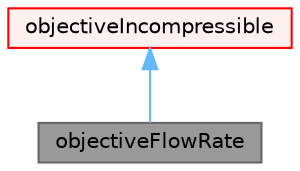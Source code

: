 digraph "objectiveFlowRate"
{
 // LATEX_PDF_SIZE
  bgcolor="transparent";
  edge [fontname=Helvetica,fontsize=10,labelfontname=Helvetica,labelfontsize=10];
  node [fontname=Helvetica,fontsize=10,shape=box,height=0.2,width=0.4];
  Node1 [id="Node000001",label="objectiveFlowRate",height=0.2,width=0.4,color="gray40", fillcolor="grey60", style="filled", fontcolor="black",tooltip="Minimize/maximize flow rate through a given set of patches."];
  Node2 -> Node1 [id="edge1_Node000001_Node000002",dir="back",color="steelblue1",style="solid",tooltip=" "];
  Node2 [id="Node000002",label="objectiveIncompressible",height=0.2,width=0.4,color="red", fillcolor="#FFF0F0", style="filled",URL="$classFoam_1_1objectiveIncompressible.html",tooltip="Abstract base class for objective functions in incompressible flows."];
}
